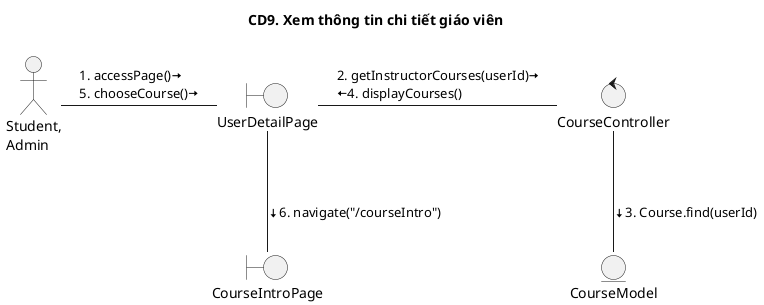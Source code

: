 @startuml CD
title CD9. Xem thông tin chi tiết giáo viên

actor "Student,\nAdmin" as Actor
boundary "UserDetailPage"
boundary "CourseIntroPage"
control "CourseController"
entity "CourseModel"

Actor - UserDetailPage: \l1. accessPage()<&arrow-right>\n5. chooseCourse()<&arrow-right>
UserDetailPage - CourseController: \l2. getInstructorCourses(userId)<&arrow-right>\n<&arrow-left>4. displayCourses()
CourseController -- CourseModel: \l<&arrow-bottom>3. Course.find(userId)
UserDetailPage -- CourseIntroPage: \l<&arrow-bottom>6. navigate("/courseIntro")
@enduml
